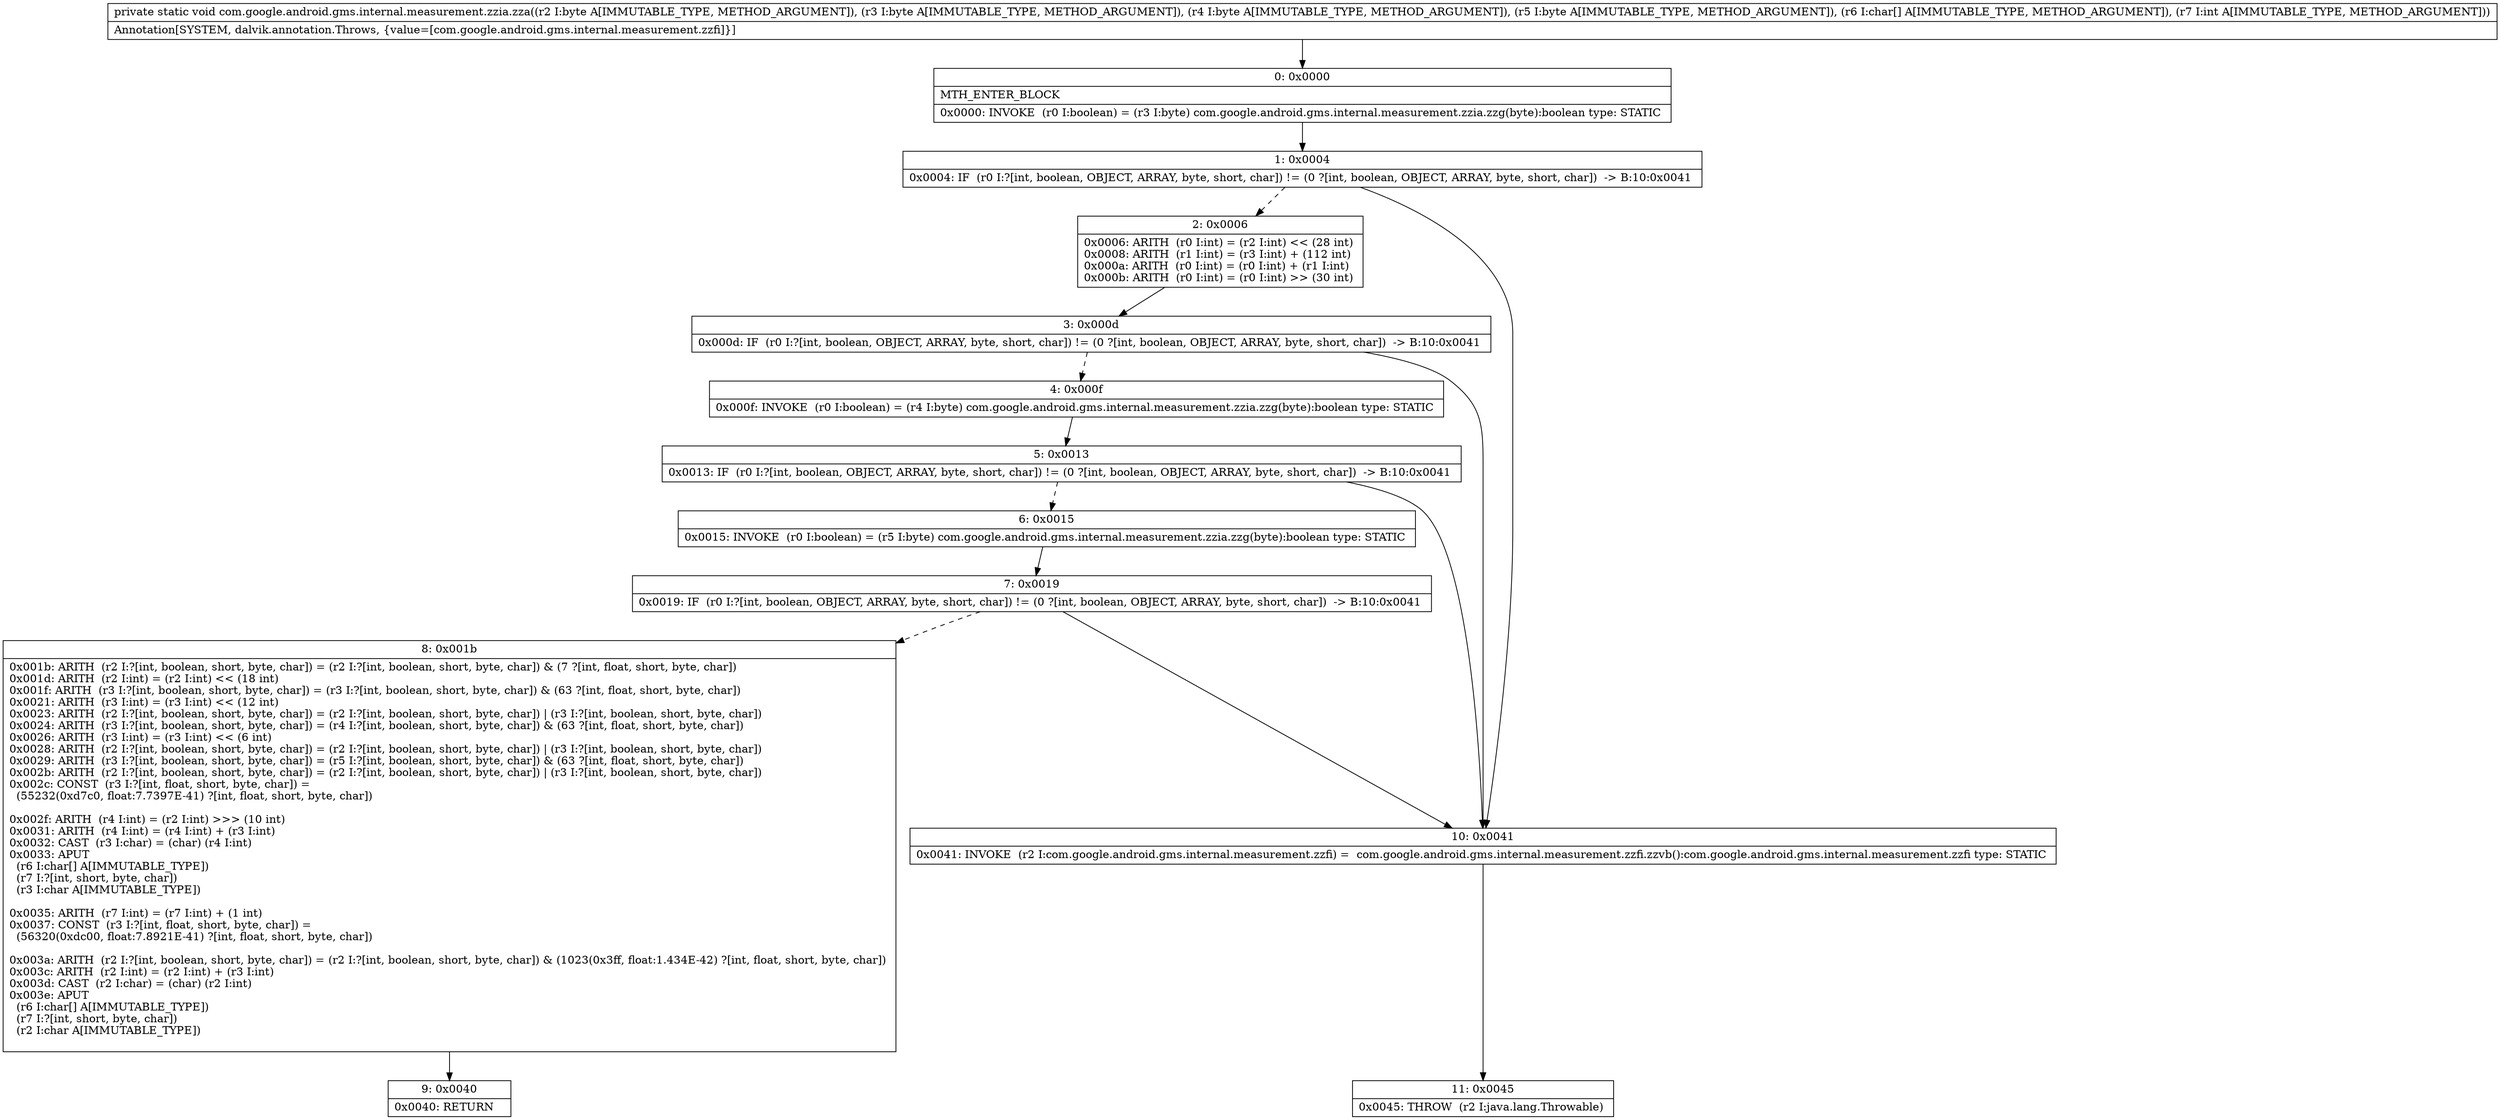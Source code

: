 digraph "CFG forcom.google.android.gms.internal.measurement.zzia.zza(BBBB[CI)V" {
Node_0 [shape=record,label="{0\:\ 0x0000|MTH_ENTER_BLOCK\l|0x0000: INVOKE  (r0 I:boolean) = (r3 I:byte) com.google.android.gms.internal.measurement.zzia.zzg(byte):boolean type: STATIC \l}"];
Node_1 [shape=record,label="{1\:\ 0x0004|0x0004: IF  (r0 I:?[int, boolean, OBJECT, ARRAY, byte, short, char]) != (0 ?[int, boolean, OBJECT, ARRAY, byte, short, char])  \-\> B:10:0x0041 \l}"];
Node_2 [shape=record,label="{2\:\ 0x0006|0x0006: ARITH  (r0 I:int) = (r2 I:int) \<\< (28 int) \l0x0008: ARITH  (r1 I:int) = (r3 I:int) + (112 int) \l0x000a: ARITH  (r0 I:int) = (r0 I:int) + (r1 I:int) \l0x000b: ARITH  (r0 I:int) = (r0 I:int) \>\> (30 int) \l}"];
Node_3 [shape=record,label="{3\:\ 0x000d|0x000d: IF  (r0 I:?[int, boolean, OBJECT, ARRAY, byte, short, char]) != (0 ?[int, boolean, OBJECT, ARRAY, byte, short, char])  \-\> B:10:0x0041 \l}"];
Node_4 [shape=record,label="{4\:\ 0x000f|0x000f: INVOKE  (r0 I:boolean) = (r4 I:byte) com.google.android.gms.internal.measurement.zzia.zzg(byte):boolean type: STATIC \l}"];
Node_5 [shape=record,label="{5\:\ 0x0013|0x0013: IF  (r0 I:?[int, boolean, OBJECT, ARRAY, byte, short, char]) != (0 ?[int, boolean, OBJECT, ARRAY, byte, short, char])  \-\> B:10:0x0041 \l}"];
Node_6 [shape=record,label="{6\:\ 0x0015|0x0015: INVOKE  (r0 I:boolean) = (r5 I:byte) com.google.android.gms.internal.measurement.zzia.zzg(byte):boolean type: STATIC \l}"];
Node_7 [shape=record,label="{7\:\ 0x0019|0x0019: IF  (r0 I:?[int, boolean, OBJECT, ARRAY, byte, short, char]) != (0 ?[int, boolean, OBJECT, ARRAY, byte, short, char])  \-\> B:10:0x0041 \l}"];
Node_8 [shape=record,label="{8\:\ 0x001b|0x001b: ARITH  (r2 I:?[int, boolean, short, byte, char]) = (r2 I:?[int, boolean, short, byte, char]) & (7 ?[int, float, short, byte, char]) \l0x001d: ARITH  (r2 I:int) = (r2 I:int) \<\< (18 int) \l0x001f: ARITH  (r3 I:?[int, boolean, short, byte, char]) = (r3 I:?[int, boolean, short, byte, char]) & (63 ?[int, float, short, byte, char]) \l0x0021: ARITH  (r3 I:int) = (r3 I:int) \<\< (12 int) \l0x0023: ARITH  (r2 I:?[int, boolean, short, byte, char]) = (r2 I:?[int, boolean, short, byte, char]) \| (r3 I:?[int, boolean, short, byte, char]) \l0x0024: ARITH  (r3 I:?[int, boolean, short, byte, char]) = (r4 I:?[int, boolean, short, byte, char]) & (63 ?[int, float, short, byte, char]) \l0x0026: ARITH  (r3 I:int) = (r3 I:int) \<\< (6 int) \l0x0028: ARITH  (r2 I:?[int, boolean, short, byte, char]) = (r2 I:?[int, boolean, short, byte, char]) \| (r3 I:?[int, boolean, short, byte, char]) \l0x0029: ARITH  (r3 I:?[int, boolean, short, byte, char]) = (r5 I:?[int, boolean, short, byte, char]) & (63 ?[int, float, short, byte, char]) \l0x002b: ARITH  (r2 I:?[int, boolean, short, byte, char]) = (r2 I:?[int, boolean, short, byte, char]) \| (r3 I:?[int, boolean, short, byte, char]) \l0x002c: CONST  (r3 I:?[int, float, short, byte, char]) = \l  (55232(0xd7c0, float:7.7397E\-41) ?[int, float, short, byte, char])\l \l0x002f: ARITH  (r4 I:int) = (r2 I:int) \>\>\> (10 int) \l0x0031: ARITH  (r4 I:int) = (r4 I:int) + (r3 I:int) \l0x0032: CAST  (r3 I:char) = (char) (r4 I:int) \l0x0033: APUT  \l  (r6 I:char[] A[IMMUTABLE_TYPE])\l  (r7 I:?[int, short, byte, char])\l  (r3 I:char A[IMMUTABLE_TYPE])\l \l0x0035: ARITH  (r7 I:int) = (r7 I:int) + (1 int) \l0x0037: CONST  (r3 I:?[int, float, short, byte, char]) = \l  (56320(0xdc00, float:7.8921E\-41) ?[int, float, short, byte, char])\l \l0x003a: ARITH  (r2 I:?[int, boolean, short, byte, char]) = (r2 I:?[int, boolean, short, byte, char]) & (1023(0x3ff, float:1.434E\-42) ?[int, float, short, byte, char]) \l0x003c: ARITH  (r2 I:int) = (r2 I:int) + (r3 I:int) \l0x003d: CAST  (r2 I:char) = (char) (r2 I:int) \l0x003e: APUT  \l  (r6 I:char[] A[IMMUTABLE_TYPE])\l  (r7 I:?[int, short, byte, char])\l  (r2 I:char A[IMMUTABLE_TYPE])\l \l}"];
Node_9 [shape=record,label="{9\:\ 0x0040|0x0040: RETURN   \l}"];
Node_10 [shape=record,label="{10\:\ 0x0041|0x0041: INVOKE  (r2 I:com.google.android.gms.internal.measurement.zzfi) =  com.google.android.gms.internal.measurement.zzfi.zzvb():com.google.android.gms.internal.measurement.zzfi type: STATIC \l}"];
Node_11 [shape=record,label="{11\:\ 0x0045|0x0045: THROW  (r2 I:java.lang.Throwable) \l}"];
MethodNode[shape=record,label="{private static void com.google.android.gms.internal.measurement.zzia.zza((r2 I:byte A[IMMUTABLE_TYPE, METHOD_ARGUMENT]), (r3 I:byte A[IMMUTABLE_TYPE, METHOD_ARGUMENT]), (r4 I:byte A[IMMUTABLE_TYPE, METHOD_ARGUMENT]), (r5 I:byte A[IMMUTABLE_TYPE, METHOD_ARGUMENT]), (r6 I:char[] A[IMMUTABLE_TYPE, METHOD_ARGUMENT]), (r7 I:int A[IMMUTABLE_TYPE, METHOD_ARGUMENT]))  | Annotation[SYSTEM, dalvik.annotation.Throws, \{value=[com.google.android.gms.internal.measurement.zzfi]\}]\l}"];
MethodNode -> Node_0;
Node_0 -> Node_1;
Node_1 -> Node_2[style=dashed];
Node_1 -> Node_10;
Node_2 -> Node_3;
Node_3 -> Node_4[style=dashed];
Node_3 -> Node_10;
Node_4 -> Node_5;
Node_5 -> Node_6[style=dashed];
Node_5 -> Node_10;
Node_6 -> Node_7;
Node_7 -> Node_8[style=dashed];
Node_7 -> Node_10;
Node_8 -> Node_9;
Node_10 -> Node_11;
}

